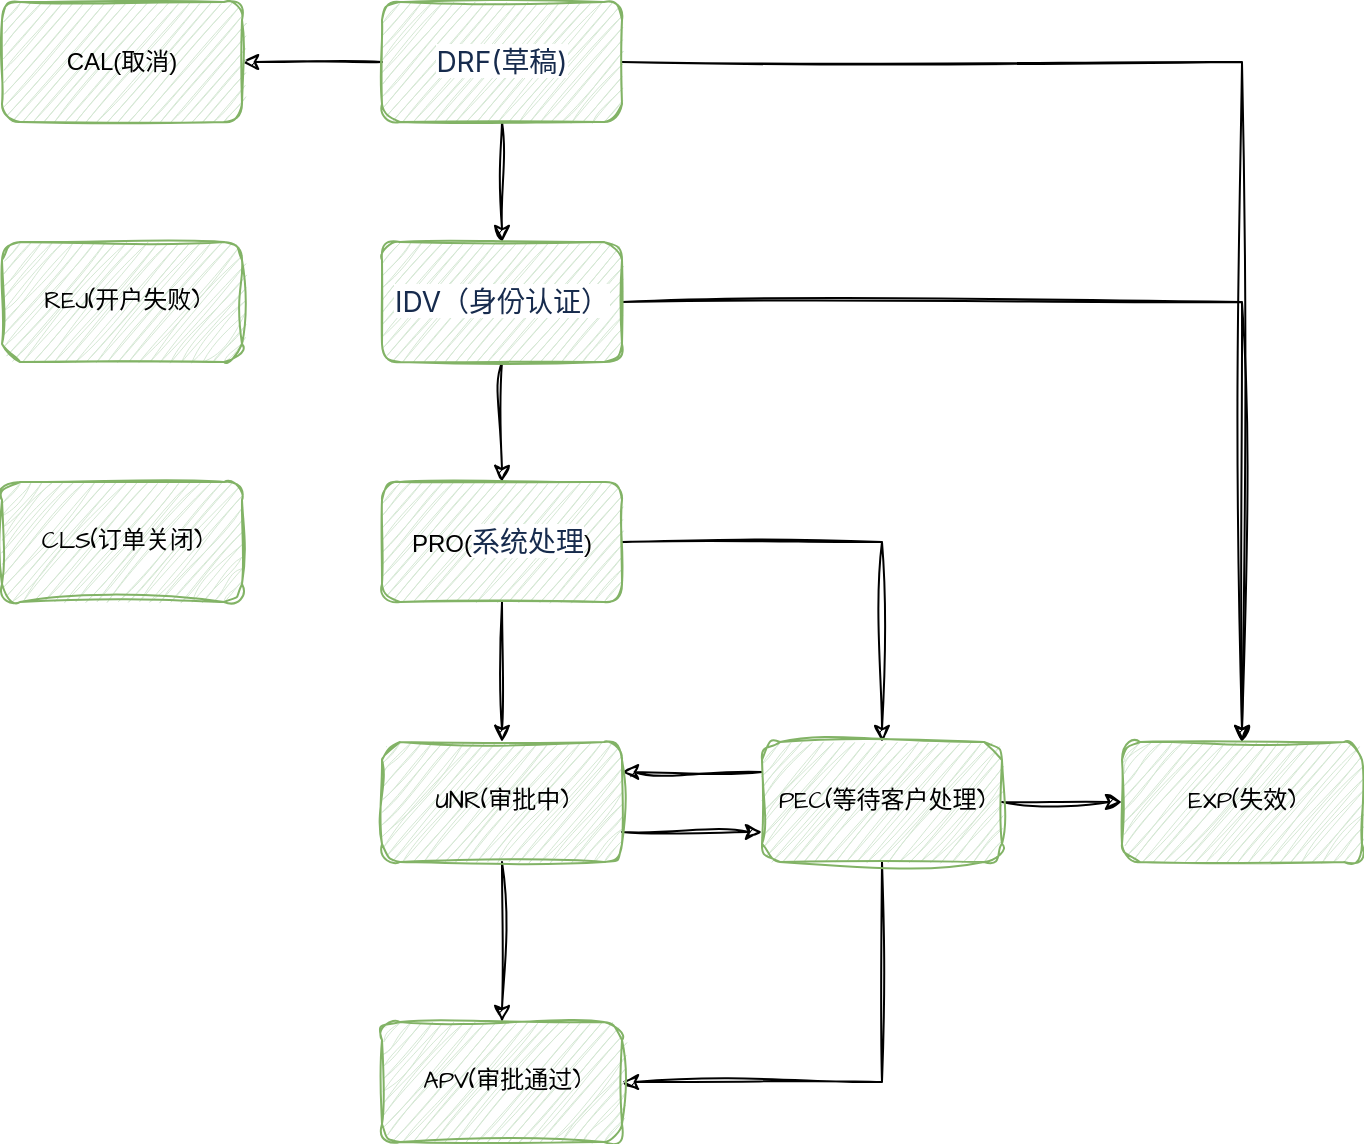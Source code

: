 <mxfile version="20.4.1" type="github">
  <diagram id="Y1s6XidtlsMYhzxnC9k6" name="第 1 页">
    <mxGraphModel dx="1422" dy="762" grid="1" gridSize="10" guides="1" tooltips="1" connect="1" arrows="1" fold="1" page="1" pageScale="1" pageWidth="827" pageHeight="1169" math="0" shadow="0">
      <root>
        <mxCell id="0" />
        <mxCell id="1" parent="0" />
        <mxCell id="w5qXUssnNhhFmJlIJuAB-5" style="edgeStyle=orthogonalEdgeStyle;rounded=0;orthogonalLoop=1;jettySize=auto;html=1;exitX=0;exitY=0.5;exitDx=0;exitDy=0;sketch=1;" edge="1" parent="1" source="w5qXUssnNhhFmJlIJuAB-1" target="w5qXUssnNhhFmJlIJuAB-4">
          <mxGeometry relative="1" as="geometry" />
        </mxCell>
        <mxCell id="w5qXUssnNhhFmJlIJuAB-8" style="edgeStyle=orthogonalEdgeStyle;rounded=0;sketch=1;hachureGap=4;jiggle=2;orthogonalLoop=1;jettySize=auto;html=1;exitX=0.5;exitY=1;exitDx=0;exitDy=0;fontFamily=Architects Daughter;fontSource=https%3A%2F%2Ffonts.googleapis.com%2Fcss%3Ffamily%3DArchitects%2BDaughter;fontSize=12;" edge="1" parent="1" source="w5qXUssnNhhFmJlIJuAB-1" target="w5qXUssnNhhFmJlIJuAB-2">
          <mxGeometry relative="1" as="geometry" />
        </mxCell>
        <mxCell id="w5qXUssnNhhFmJlIJuAB-20" style="edgeStyle=orthogonalEdgeStyle;rounded=0;sketch=1;hachureGap=4;jiggle=2;orthogonalLoop=1;jettySize=auto;html=1;fontFamily=Architects Daughter;fontSource=https%3A%2F%2Ffonts.googleapis.com%2Fcss%3Ffamily%3DArchitects%2BDaughter;fontSize=12;entryX=0.5;entryY=0;entryDx=0;entryDy=0;" edge="1" parent="1" source="w5qXUssnNhhFmJlIJuAB-1" target="w5qXUssnNhhFmJlIJuAB-6">
          <mxGeometry relative="1" as="geometry">
            <Array as="points">
              <mxPoint x="694" y="140" />
            </Array>
          </mxGeometry>
        </mxCell>
        <mxCell id="w5qXUssnNhhFmJlIJuAB-1" value="&lt;span style=&quot;color: rgb(23, 43, 77); font-family: -apple-system, BlinkMacSystemFont, &amp;quot;Segoe UI&amp;quot;, Roboto, Oxygen, Ubuntu, &amp;quot;Fira Sans&amp;quot;, &amp;quot;Droid Sans&amp;quot;, &amp;quot;Helvetica Neue&amp;quot;, sans-serif; font-size: 14px; text-align: left; background-color: rgb(255, 255, 255);&quot;&gt;DRF(草稿)&lt;/span&gt;" style="rounded=1;whiteSpace=wrap;html=1;sketch=1;fillColor=#d5e8d4;strokeColor=#82b366;" vertex="1" parent="1">
          <mxGeometry x="264" y="110" width="120" height="60" as="geometry" />
        </mxCell>
        <mxCell id="w5qXUssnNhhFmJlIJuAB-9" style="edgeStyle=orthogonalEdgeStyle;rounded=0;sketch=1;hachureGap=4;jiggle=2;orthogonalLoop=1;jettySize=auto;html=1;exitX=0.5;exitY=1;exitDx=0;exitDy=0;fontFamily=Architects Daughter;fontSource=https%3A%2F%2Ffonts.googleapis.com%2Fcss%3Ffamily%3DArchitects%2BDaughter;fontSize=12;" edge="1" parent="1" source="w5qXUssnNhhFmJlIJuAB-2" target="w5qXUssnNhhFmJlIJuAB-3">
          <mxGeometry relative="1" as="geometry" />
        </mxCell>
        <mxCell id="w5qXUssnNhhFmJlIJuAB-22" style="edgeStyle=orthogonalEdgeStyle;rounded=0;sketch=1;hachureGap=4;jiggle=2;orthogonalLoop=1;jettySize=auto;html=1;exitX=1;exitY=0.5;exitDx=0;exitDy=0;fontFamily=Architects Daughter;fontSource=https%3A%2F%2Ffonts.googleapis.com%2Fcss%3Ffamily%3DArchitects%2BDaughter;fontSize=12;entryX=0.5;entryY=0;entryDx=0;entryDy=0;" edge="1" parent="1" source="w5qXUssnNhhFmJlIJuAB-2" target="w5qXUssnNhhFmJlIJuAB-6">
          <mxGeometry relative="1" as="geometry">
            <mxPoint x="704" y="370" as="targetPoint" />
          </mxGeometry>
        </mxCell>
        <mxCell id="w5qXUssnNhhFmJlIJuAB-2" value="&lt;span style=&quot;color: rgb(23, 43, 77); font-family: -apple-system, BlinkMacSystemFont, &amp;quot;Segoe UI&amp;quot;, Roboto, Oxygen, Ubuntu, &amp;quot;Fira Sans&amp;quot;, &amp;quot;Droid Sans&amp;quot;, &amp;quot;Helvetica Neue&amp;quot;, sans-serif; font-size: 14px; text-align: left; background-color: rgb(255, 255, 255);&quot;&gt;IDV（身份认证）&lt;/span&gt;" style="rounded=1;whiteSpace=wrap;html=1;sketch=1;fillColor=#d5e8d4;strokeColor=#82b366;" vertex="1" parent="1">
          <mxGeometry x="264" y="230" width="120" height="60" as="geometry" />
        </mxCell>
        <mxCell id="w5qXUssnNhhFmJlIJuAB-15" style="edgeStyle=orthogonalEdgeStyle;rounded=0;sketch=1;hachureGap=4;jiggle=2;orthogonalLoop=1;jettySize=auto;html=1;exitX=0.5;exitY=1;exitDx=0;exitDy=0;fontFamily=Architects Daughter;fontSource=https%3A%2F%2Ffonts.googleapis.com%2Fcss%3Ffamily%3DArchitects%2BDaughter;fontSize=12;" edge="1" parent="1" source="w5qXUssnNhhFmJlIJuAB-3" target="w5qXUssnNhhFmJlIJuAB-11">
          <mxGeometry relative="1" as="geometry" />
        </mxCell>
        <mxCell id="w5qXUssnNhhFmJlIJuAB-16" style="edgeStyle=orthogonalEdgeStyle;rounded=0;sketch=1;hachureGap=4;jiggle=2;orthogonalLoop=1;jettySize=auto;html=1;exitX=1;exitY=0.5;exitDx=0;exitDy=0;fontFamily=Architects Daughter;fontSource=https%3A%2F%2Ffonts.googleapis.com%2Fcss%3Ffamily%3DArchitects%2BDaughter;fontSize=12;" edge="1" parent="1" source="w5qXUssnNhhFmJlIJuAB-3" target="w5qXUssnNhhFmJlIJuAB-7">
          <mxGeometry relative="1" as="geometry" />
        </mxCell>
        <mxCell id="w5qXUssnNhhFmJlIJuAB-3" value="PRO(&lt;span style=&quot;color: rgb(23, 43, 77); font-family: -apple-system, BlinkMacSystemFont, &amp;quot;Segoe UI&amp;quot;, Roboto, Oxygen, Ubuntu, &amp;quot;Fira Sans&amp;quot;, &amp;quot;Droid Sans&amp;quot;, &amp;quot;Helvetica Neue&amp;quot;, sans-serif; font-size: 14px; text-align: left; background-color: rgb(255, 255, 255);&quot;&gt;系统处理&lt;/span&gt;)" style="rounded=1;whiteSpace=wrap;html=1;sketch=1;fillColor=#d5e8d4;strokeColor=#82b366;" vertex="1" parent="1">
          <mxGeometry x="264" y="350" width="120" height="60" as="geometry" />
        </mxCell>
        <mxCell id="w5qXUssnNhhFmJlIJuAB-4" value="CAL(取消)" style="rounded=1;whiteSpace=wrap;html=1;sketch=1;fillColor=#d5e8d4;strokeColor=#82b366;" vertex="1" parent="1">
          <mxGeometry x="74" y="110" width="120" height="60" as="geometry" />
        </mxCell>
        <mxCell id="w5qXUssnNhhFmJlIJuAB-6" value="EXP(失效)" style="rounded=1;whiteSpace=wrap;html=1;sketch=1;hachureGap=4;jiggle=2;fontFamily=Architects Daughter;fontSource=https%3A%2F%2Ffonts.googleapis.com%2Fcss%3Ffamily%3DArchitects%2BDaughter;fontSize=12;fillColor=#d5e8d4;strokeColor=#82b366;" vertex="1" parent="1">
          <mxGeometry x="634" y="480" width="120" height="60" as="geometry" />
        </mxCell>
        <mxCell id="w5qXUssnNhhFmJlIJuAB-19" style="edgeStyle=orthogonalEdgeStyle;rounded=0;sketch=1;hachureGap=4;jiggle=2;orthogonalLoop=1;jettySize=auto;html=1;exitX=0.5;exitY=1;exitDx=0;exitDy=0;entryX=1;entryY=0.5;entryDx=0;entryDy=0;fontFamily=Architects Daughter;fontSource=https%3A%2F%2Ffonts.googleapis.com%2Fcss%3Ffamily%3DArchitects%2BDaughter;fontSize=12;" edge="1" parent="1" source="w5qXUssnNhhFmJlIJuAB-7" target="w5qXUssnNhhFmJlIJuAB-13">
          <mxGeometry relative="1" as="geometry" />
        </mxCell>
        <mxCell id="w5qXUssnNhhFmJlIJuAB-23" style="edgeStyle=orthogonalEdgeStyle;rounded=0;sketch=1;hachureGap=4;jiggle=2;orthogonalLoop=1;jettySize=auto;html=1;exitX=1;exitY=0.5;exitDx=0;exitDy=0;entryX=0;entryY=0.5;entryDx=0;entryDy=0;fontFamily=Architects Daughter;fontSource=https%3A%2F%2Ffonts.googleapis.com%2Fcss%3Ffamily%3DArchitects%2BDaughter;fontSize=12;" edge="1" parent="1" source="w5qXUssnNhhFmJlIJuAB-7" target="w5qXUssnNhhFmJlIJuAB-6">
          <mxGeometry relative="1" as="geometry" />
        </mxCell>
        <mxCell id="w5qXUssnNhhFmJlIJuAB-26" style="edgeStyle=orthogonalEdgeStyle;rounded=0;sketch=1;hachureGap=4;jiggle=2;orthogonalLoop=1;jettySize=auto;html=1;exitX=0;exitY=0.25;exitDx=0;exitDy=0;entryX=1;entryY=0.25;entryDx=0;entryDy=0;fontFamily=Architects Daughter;fontSource=https%3A%2F%2Ffonts.googleapis.com%2Fcss%3Ffamily%3DArchitects%2BDaughter;fontSize=12;" edge="1" parent="1" source="w5qXUssnNhhFmJlIJuAB-7" target="w5qXUssnNhhFmJlIJuAB-11">
          <mxGeometry relative="1" as="geometry" />
        </mxCell>
        <mxCell id="w5qXUssnNhhFmJlIJuAB-7" value="PEC(等待客户处理)" style="rounded=1;whiteSpace=wrap;html=1;sketch=1;hachureGap=4;jiggle=2;fontFamily=Architects Daughter;fontSource=https%3A%2F%2Ffonts.googleapis.com%2Fcss%3Ffamily%3DArchitects%2BDaughter;fontSize=12;fillColor=#d5e8d4;strokeColor=#82b366;" vertex="1" parent="1">
          <mxGeometry x="454" y="480" width="120" height="60" as="geometry" />
        </mxCell>
        <mxCell id="w5qXUssnNhhFmJlIJuAB-14" style="edgeStyle=orthogonalEdgeStyle;rounded=0;sketch=1;hachureGap=4;jiggle=2;orthogonalLoop=1;jettySize=auto;html=1;exitX=0.5;exitY=1;exitDx=0;exitDy=0;fontFamily=Architects Daughter;fontSource=https%3A%2F%2Ffonts.googleapis.com%2Fcss%3Ffamily%3DArchitects%2BDaughter;fontSize=12;" edge="1" parent="1" source="w5qXUssnNhhFmJlIJuAB-11" target="w5qXUssnNhhFmJlIJuAB-13">
          <mxGeometry relative="1" as="geometry" />
        </mxCell>
        <mxCell id="w5qXUssnNhhFmJlIJuAB-18" style="edgeStyle=orthogonalEdgeStyle;rounded=0;sketch=1;hachureGap=4;jiggle=2;orthogonalLoop=1;jettySize=auto;html=1;exitX=1;exitY=0.75;exitDx=0;exitDy=0;entryX=0;entryY=0.75;entryDx=0;entryDy=0;fontFamily=Architects Daughter;fontSource=https%3A%2F%2Ffonts.googleapis.com%2Fcss%3Ffamily%3DArchitects%2BDaughter;fontSize=12;" edge="1" parent="1" source="w5qXUssnNhhFmJlIJuAB-11" target="w5qXUssnNhhFmJlIJuAB-7">
          <mxGeometry relative="1" as="geometry" />
        </mxCell>
        <mxCell id="w5qXUssnNhhFmJlIJuAB-11" value="UNR(审批中)" style="rounded=1;whiteSpace=wrap;html=1;sketch=1;hachureGap=4;jiggle=2;fontFamily=Architects Daughter;fontSource=https%3A%2F%2Ffonts.googleapis.com%2Fcss%3Ffamily%3DArchitects%2BDaughter;fontSize=12;fillColor=#d5e8d4;strokeColor=#82b366;" vertex="1" parent="1">
          <mxGeometry x="264" y="480" width="120" height="60" as="geometry" />
        </mxCell>
        <mxCell id="w5qXUssnNhhFmJlIJuAB-13" value="APV(审批通过)" style="rounded=1;whiteSpace=wrap;html=1;sketch=1;hachureGap=4;jiggle=2;fontFamily=Architects Daughter;fontSource=https%3A%2F%2Ffonts.googleapis.com%2Fcss%3Ffamily%3DArchitects%2BDaughter;fontSize=12;fillColor=#d5e8d4;strokeColor=#82b366;" vertex="1" parent="1">
          <mxGeometry x="264" y="620" width="120" height="60" as="geometry" />
        </mxCell>
        <mxCell id="w5qXUssnNhhFmJlIJuAB-24" value="REJ(开户失败)" style="rounded=1;whiteSpace=wrap;html=1;sketch=1;hachureGap=4;jiggle=2;fontFamily=Architects Daughter;fontSource=https%3A%2F%2Ffonts.googleapis.com%2Fcss%3Ffamily%3DArchitects%2BDaughter;fontSize=12;fillColor=#d5e8d4;strokeColor=#82b366;" vertex="1" parent="1">
          <mxGeometry x="74" y="230" width="120" height="60" as="geometry" />
        </mxCell>
        <mxCell id="w5qXUssnNhhFmJlIJuAB-25" value="CLS(订单关闭)" style="rounded=1;whiteSpace=wrap;html=1;sketch=1;hachureGap=4;jiggle=2;fontFamily=Architects Daughter;fontSource=https%3A%2F%2Ffonts.googleapis.com%2Fcss%3Ffamily%3DArchitects%2BDaughter;fontSize=12;fillColor=#d5e8d4;strokeColor=#82b366;" vertex="1" parent="1">
          <mxGeometry x="74" y="350" width="120" height="60" as="geometry" />
        </mxCell>
      </root>
    </mxGraphModel>
  </diagram>
</mxfile>
